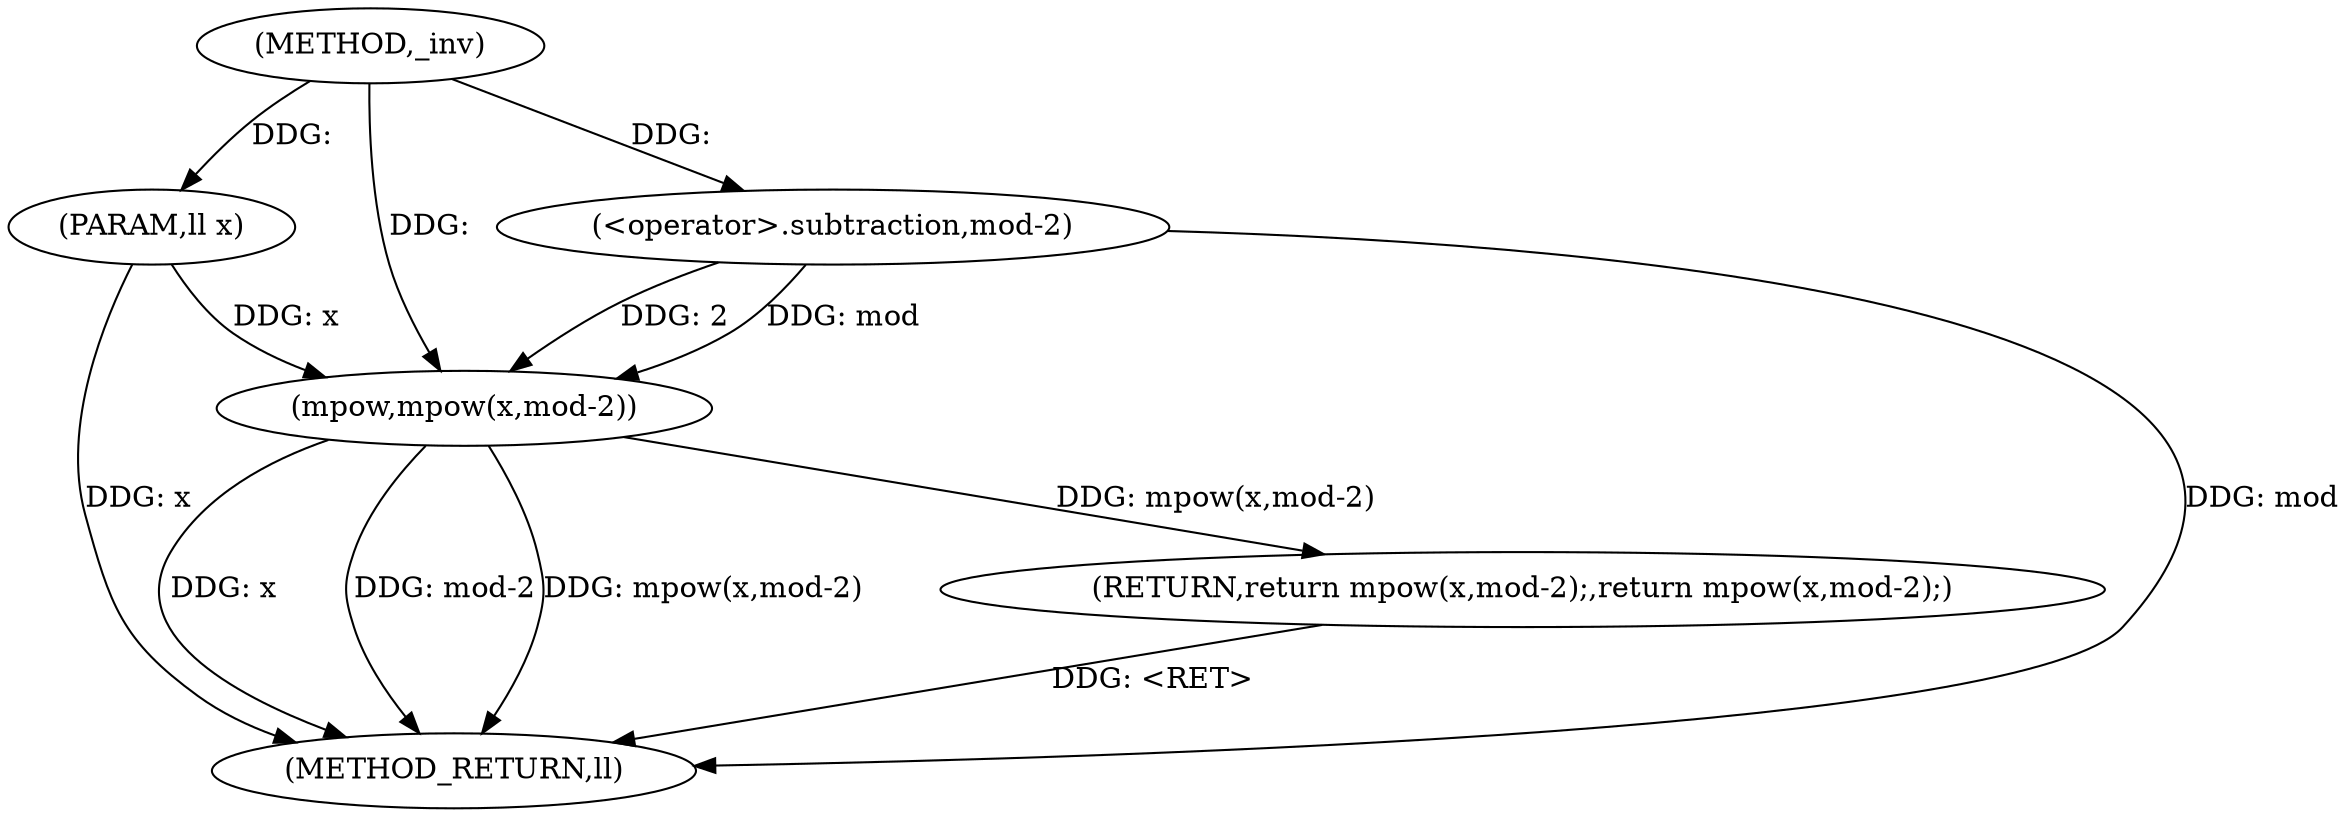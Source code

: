 digraph "_inv" {  
"1000235" [label = "(METHOD,_inv)" ]
"1000244" [label = "(METHOD_RETURN,ll)" ]
"1000236" [label = "(PARAM,ll x)" ]
"1000238" [label = "(RETURN,return mpow(x,mod-2);,return mpow(x,mod-2);)" ]
"1000239" [label = "(mpow,mpow(x,mod-2))" ]
"1000241" [label = "(<operator>.subtraction,mod-2)" ]
  "1000236" -> "1000244"  [ label = "DDG: x"] 
  "1000239" -> "1000244"  [ label = "DDG: x"] 
  "1000239" -> "1000244"  [ label = "DDG: mod-2"] 
  "1000239" -> "1000244"  [ label = "DDG: mpow(x,mod-2)"] 
  "1000238" -> "1000244"  [ label = "DDG: <RET>"] 
  "1000241" -> "1000244"  [ label = "DDG: mod"] 
  "1000235" -> "1000236"  [ label = "DDG: "] 
  "1000239" -> "1000238"  [ label = "DDG: mpow(x,mod-2)"] 
  "1000236" -> "1000239"  [ label = "DDG: x"] 
  "1000235" -> "1000239"  [ label = "DDG: "] 
  "1000241" -> "1000239"  [ label = "DDG: 2"] 
  "1000241" -> "1000239"  [ label = "DDG: mod"] 
  "1000235" -> "1000241"  [ label = "DDG: "] 
}

